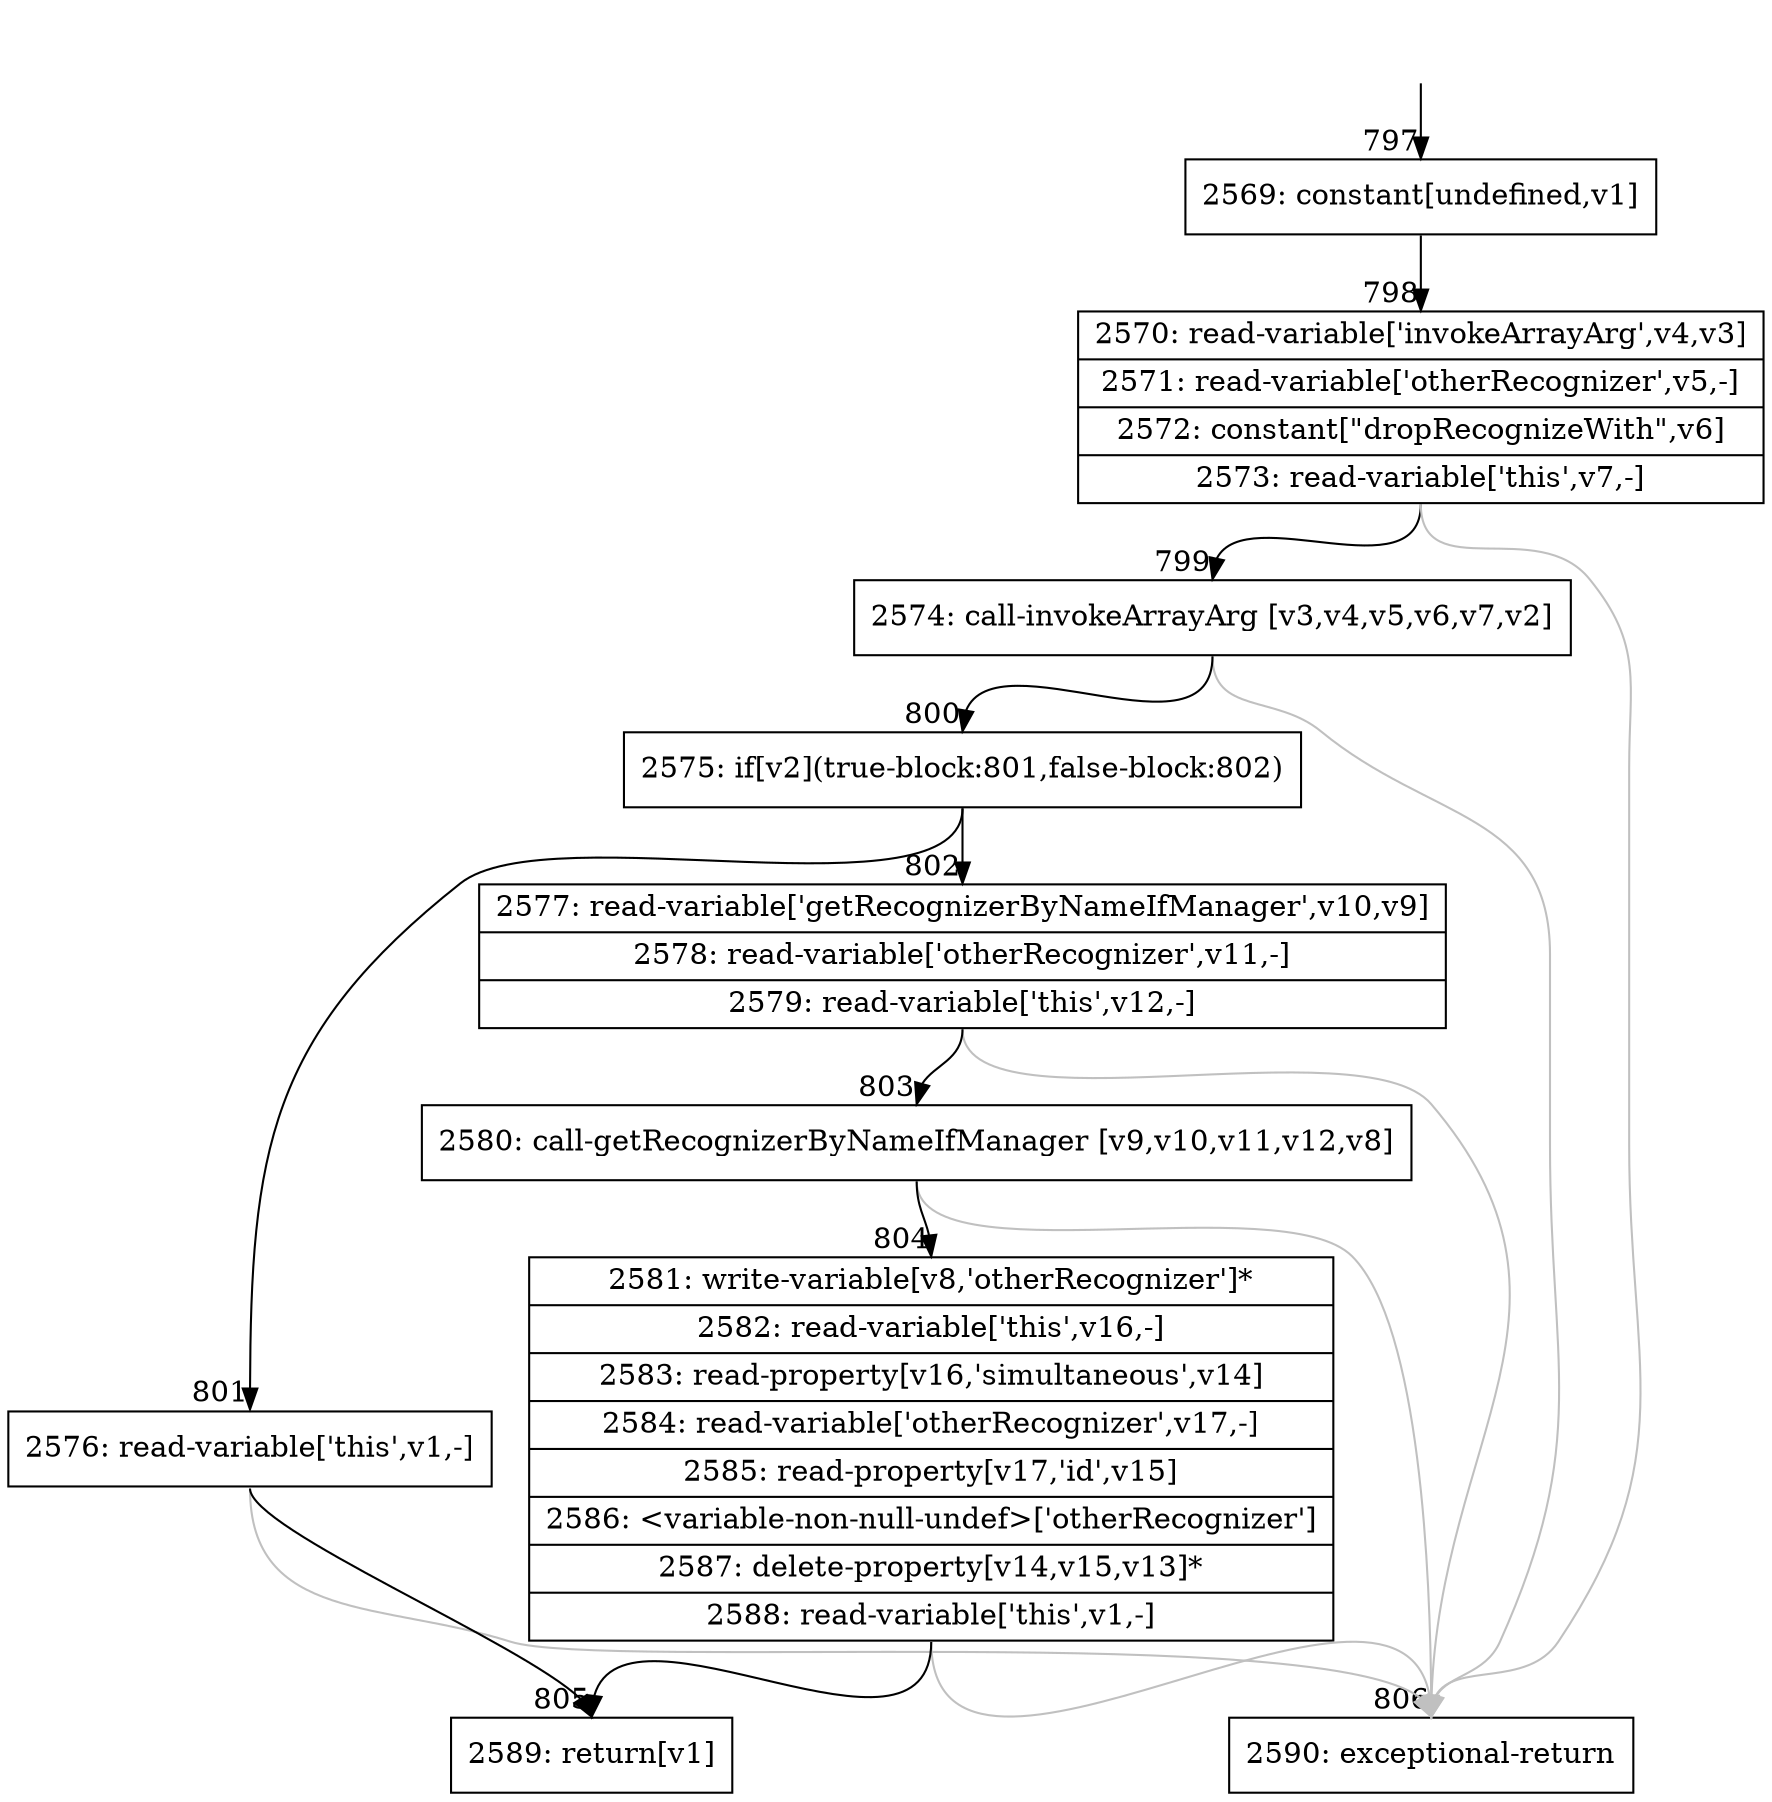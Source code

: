 digraph {
rankdir="TD"
BB_entry69[shape=none,label=""];
BB_entry69 -> BB797 [tailport=s, headport=n, headlabel="    797"]
BB797 [shape=record label="{2569: constant[undefined,v1]}" ] 
BB797 -> BB798 [tailport=s, headport=n, headlabel="      798"]
BB798 [shape=record label="{2570: read-variable['invokeArrayArg',v4,v3]|2571: read-variable['otherRecognizer',v5,-]|2572: constant[\"dropRecognizeWith\",v6]|2573: read-variable['this',v7,-]}" ] 
BB798 -> BB799 [tailport=s, headport=n, headlabel="      799"]
BB798 -> BB806 [tailport=s, headport=n, color=gray, headlabel="      806"]
BB799 [shape=record label="{2574: call-invokeArrayArg [v3,v4,v5,v6,v7,v2]}" ] 
BB799 -> BB800 [tailport=s, headport=n, headlabel="      800"]
BB799 -> BB806 [tailport=s, headport=n, color=gray]
BB800 [shape=record label="{2575: if[v2](true-block:801,false-block:802)}" ] 
BB800 -> BB801 [tailport=s, headport=n, headlabel="      801"]
BB800 -> BB802 [tailport=s, headport=n, headlabel="      802"]
BB801 [shape=record label="{2576: read-variable['this',v1,-]}" ] 
BB801 -> BB805 [tailport=s, headport=n, headlabel="      805"]
BB801 -> BB806 [tailport=s, headport=n, color=gray]
BB802 [shape=record label="{2577: read-variable['getRecognizerByNameIfManager',v10,v9]|2578: read-variable['otherRecognizer',v11,-]|2579: read-variable['this',v12,-]}" ] 
BB802 -> BB803 [tailport=s, headport=n, headlabel="      803"]
BB802 -> BB806 [tailport=s, headport=n, color=gray]
BB803 [shape=record label="{2580: call-getRecognizerByNameIfManager [v9,v10,v11,v12,v8]}" ] 
BB803 -> BB804 [tailport=s, headport=n, headlabel="      804"]
BB803 -> BB806 [tailport=s, headport=n, color=gray]
BB804 [shape=record label="{2581: write-variable[v8,'otherRecognizer']*|2582: read-variable['this',v16,-]|2583: read-property[v16,'simultaneous',v14]|2584: read-variable['otherRecognizer',v17,-]|2585: read-property[v17,'id',v15]|2586: \<variable-non-null-undef\>['otherRecognizer']|2587: delete-property[v14,v15,v13]*|2588: read-variable['this',v1,-]}" ] 
BB804 -> BB805 [tailport=s, headport=n]
BB804 -> BB806 [tailport=s, headport=n, color=gray]
BB805 [shape=record label="{2589: return[v1]}" ] 
BB806 [shape=record label="{2590: exceptional-return}" ] 
//#$~ 1324
}

